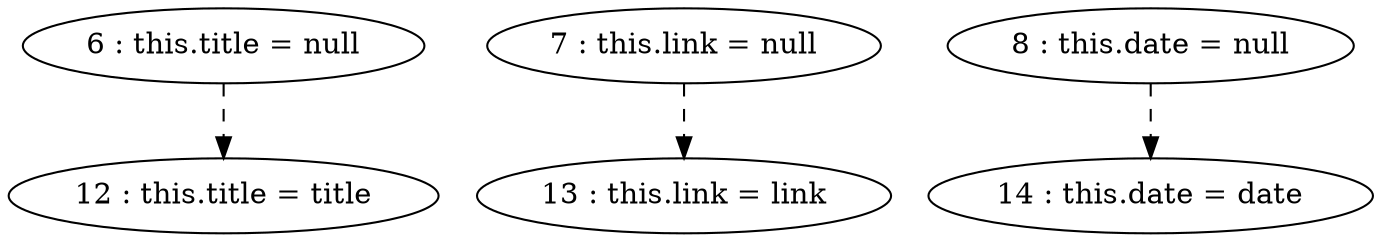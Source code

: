 digraph G {
"6 : this.title = null"
"6 : this.title = null" -> "12 : this.title = title" [style=dashed]
"7 : this.link = null"
"7 : this.link = null" -> "13 : this.link = link" [style=dashed]
"8 : this.date = null"
"8 : this.date = null" -> "14 : this.date = date" [style=dashed]
"12 : this.title = title"
"13 : this.link = link"
"14 : this.date = date"
}